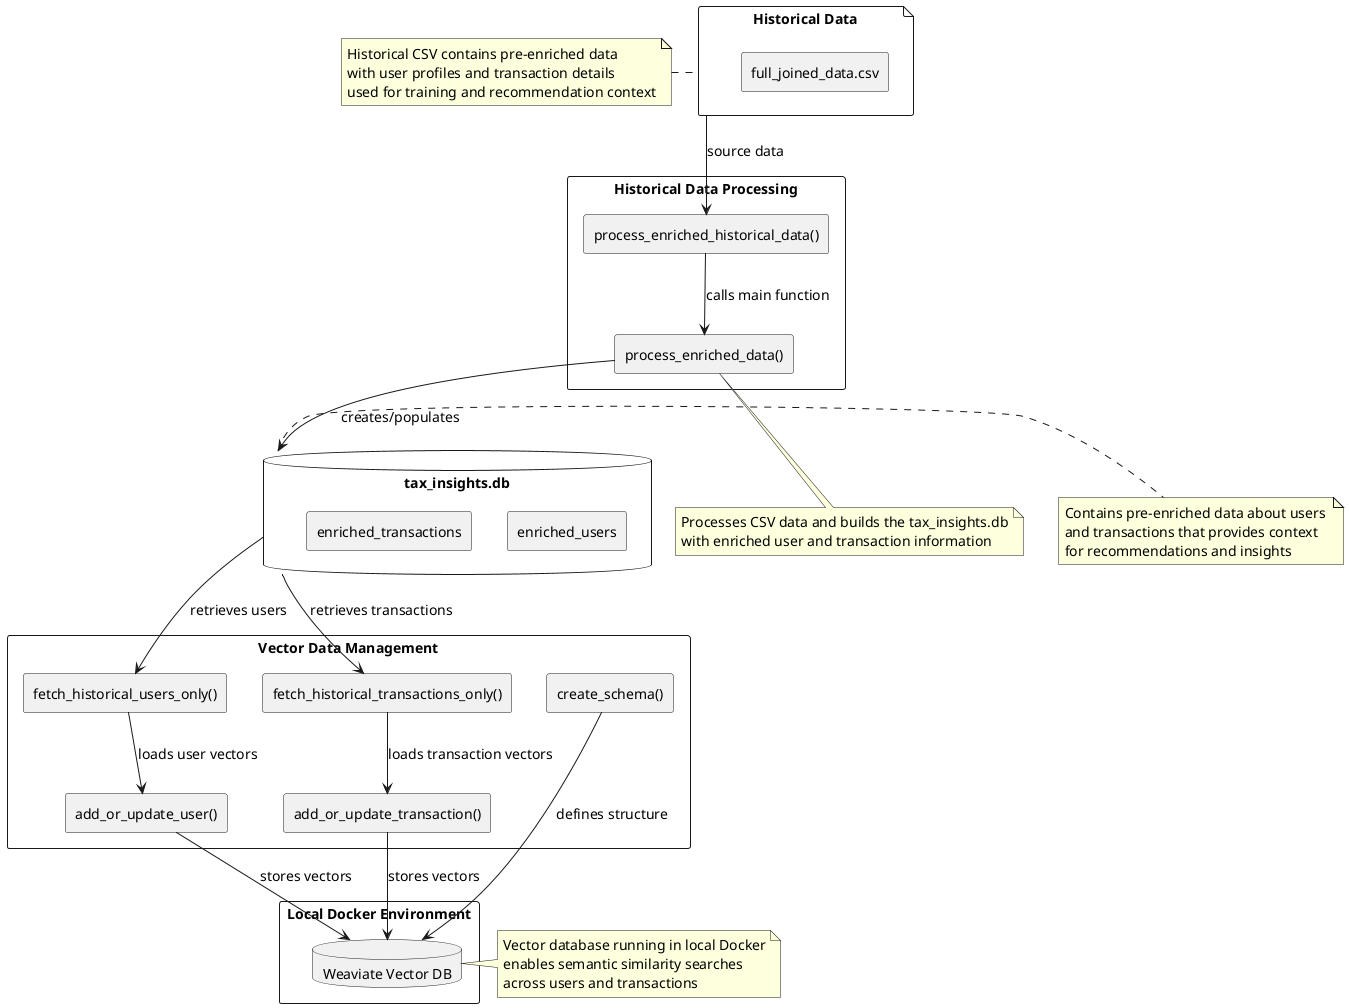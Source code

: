 @startuml Tax Processing System - Data Enrichment

' Define styling
skinparam backgroundColor white
skinparam componentStyle rectangle
skinparam monochrome false
skinparam shadowing false
skinparam defaultFontSize 14

' Data sources
file "Historical Data" as historicalData {
  [full_joined_data.csv]
}

' Processing components
rectangle "Historical Data Processing" as dataProcessing {
  [process_enriched_historical_data()] as processFunction
  [process_enriched_data()] as batchFunction
}

' Database
database "tax_insights.db" as insightsDb {
  [enriched_users] as enrichedUsersTable
  [enriched_transactions] as enrichedTxTable
}

' Docker components
rectangle "Local Docker Environment" as docker {
  database "Weaviate Vector DB" as weaviate
}

' Vector search components
rectangle "Vector Data Management" as vectorMgmt {
  [create_schema()] as createSchema
  [add_or_update_user()] as addUser
  [add_or_update_transaction()] as addTransaction
  [fetch_historical_users_only()] as fetchUsers
  [fetch_historical_transactions_only()] as fetchTransactions
}

' Flow
historicalData --> processFunction : source data
processFunction --> batchFunction : calls main function
batchFunction --> insightsDb : creates/populates
insightsDb --> fetchUsers : retrieves users
insightsDb --> fetchTransactions : retrieves transactions
fetchUsers --> addUser : loads user vectors
fetchTransactions --> addTransaction : loads transaction vectors
addUser --> weaviate : stores vectors
addTransaction --> weaviate : stores vectors
createSchema --> weaviate : defines structure

' Processing notes
note left of historicalData
  Historical CSV contains pre-enriched data
  with user profiles and transaction details
  used for training and recommendation context
end note

note bottom of batchFunction
  Processes CSV data and builds the tax_insights.db
  with enriched user and transaction information
end note

note right of insightsDb
  Contains pre-enriched data about users 
  and transactions that provides context
  for recommendations and insights
end note

note right of weaviate
  Vector database running in local Docker
  enables semantic similarity searches
  across users and transactions
end note

@enduml 